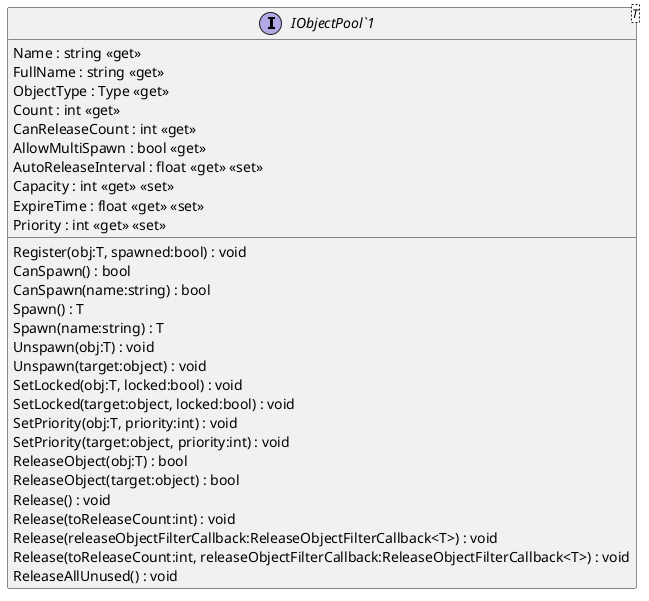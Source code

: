 @startuml
interface "IObjectPool`1"<T> {
    Name : string <<get>>
    FullName : string <<get>>
    ObjectType : Type <<get>>
    Count : int <<get>>
    CanReleaseCount : int <<get>>
    AllowMultiSpawn : bool <<get>>
    AutoReleaseInterval : float <<get>> <<set>>
    Capacity : int <<get>> <<set>>
    ExpireTime : float <<get>> <<set>>
    Priority : int <<get>> <<set>>
    Register(obj:T, spawned:bool) : void
    CanSpawn() : bool
    CanSpawn(name:string) : bool
    Spawn() : T
    Spawn(name:string) : T
    Unspawn(obj:T) : void
    Unspawn(target:object) : void
    SetLocked(obj:T, locked:bool) : void
    SetLocked(target:object, locked:bool) : void
    SetPriority(obj:T, priority:int) : void
    SetPriority(target:object, priority:int) : void
    ReleaseObject(obj:T) : bool
    ReleaseObject(target:object) : bool
    Release() : void
    Release(toReleaseCount:int) : void
    Release(releaseObjectFilterCallback:ReleaseObjectFilterCallback<T>) : void
    Release(toReleaseCount:int, releaseObjectFilterCallback:ReleaseObjectFilterCallback<T>) : void
    ReleaseAllUnused() : void
}
@enduml
